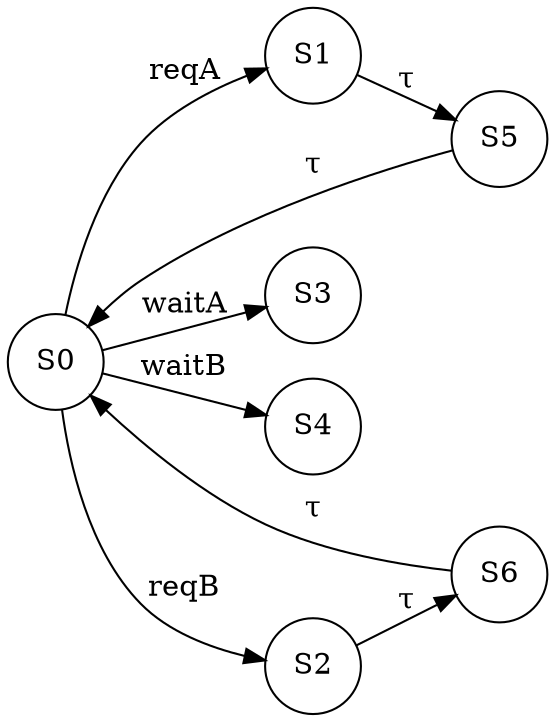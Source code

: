 digraph MutexLTS {
    rankdir=LR;
    node [shape=circle];

    // États initiaux
  S0 -> S1 [label="reqA"];
    S0 -> S2 [label="reqB"];
    S0 -> S3 [label="waitA"];
    S0 -> S4 [label="waitB"];

    // Transitions internes simulées par synchronisation
  S1 -> S5 [label="τ"]; // enterA
  S2 -> S6 [label="τ"]; // enterB

    // Sorties de la ressource
  S5 -> S0 [label="τ"]; // exitA
  S6 -> S0 [label="τ"]; // exitB
}

